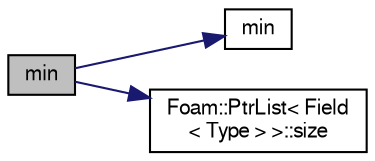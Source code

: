 digraph "min"
{
  bgcolor="transparent";
  edge [fontname="FreeSans",fontsize="10",labelfontname="FreeSans",labelfontsize="10"];
  node [fontname="FreeSans",fontsize="10",shape=record];
  rankdir="LR";
  Node64756 [label="min",height=0.2,width=0.4,color="black", fillcolor="grey75", style="filled", fontcolor="black"];
  Node64756 -> Node64757 [color="midnightblue",fontsize="10",style="solid",fontname="FreeSans"];
  Node64757 [label="min",height=0.2,width=0.4,color="black",URL="$a21124.html#a253e112ad2d56d96230ff39ea7f442dc"];
  Node64756 -> Node64758 [color="midnightblue",fontsize="10",style="solid",fontname="FreeSans"];
  Node64758 [label="Foam::PtrList\< Field\l\< Type \> \>::size",height=0.2,width=0.4,color="black",URL="$a25914.html#a47b3bf30da1eb3ab8076b5fbe00e0494",tooltip="Return the number of elements in the PtrList. "];
}
